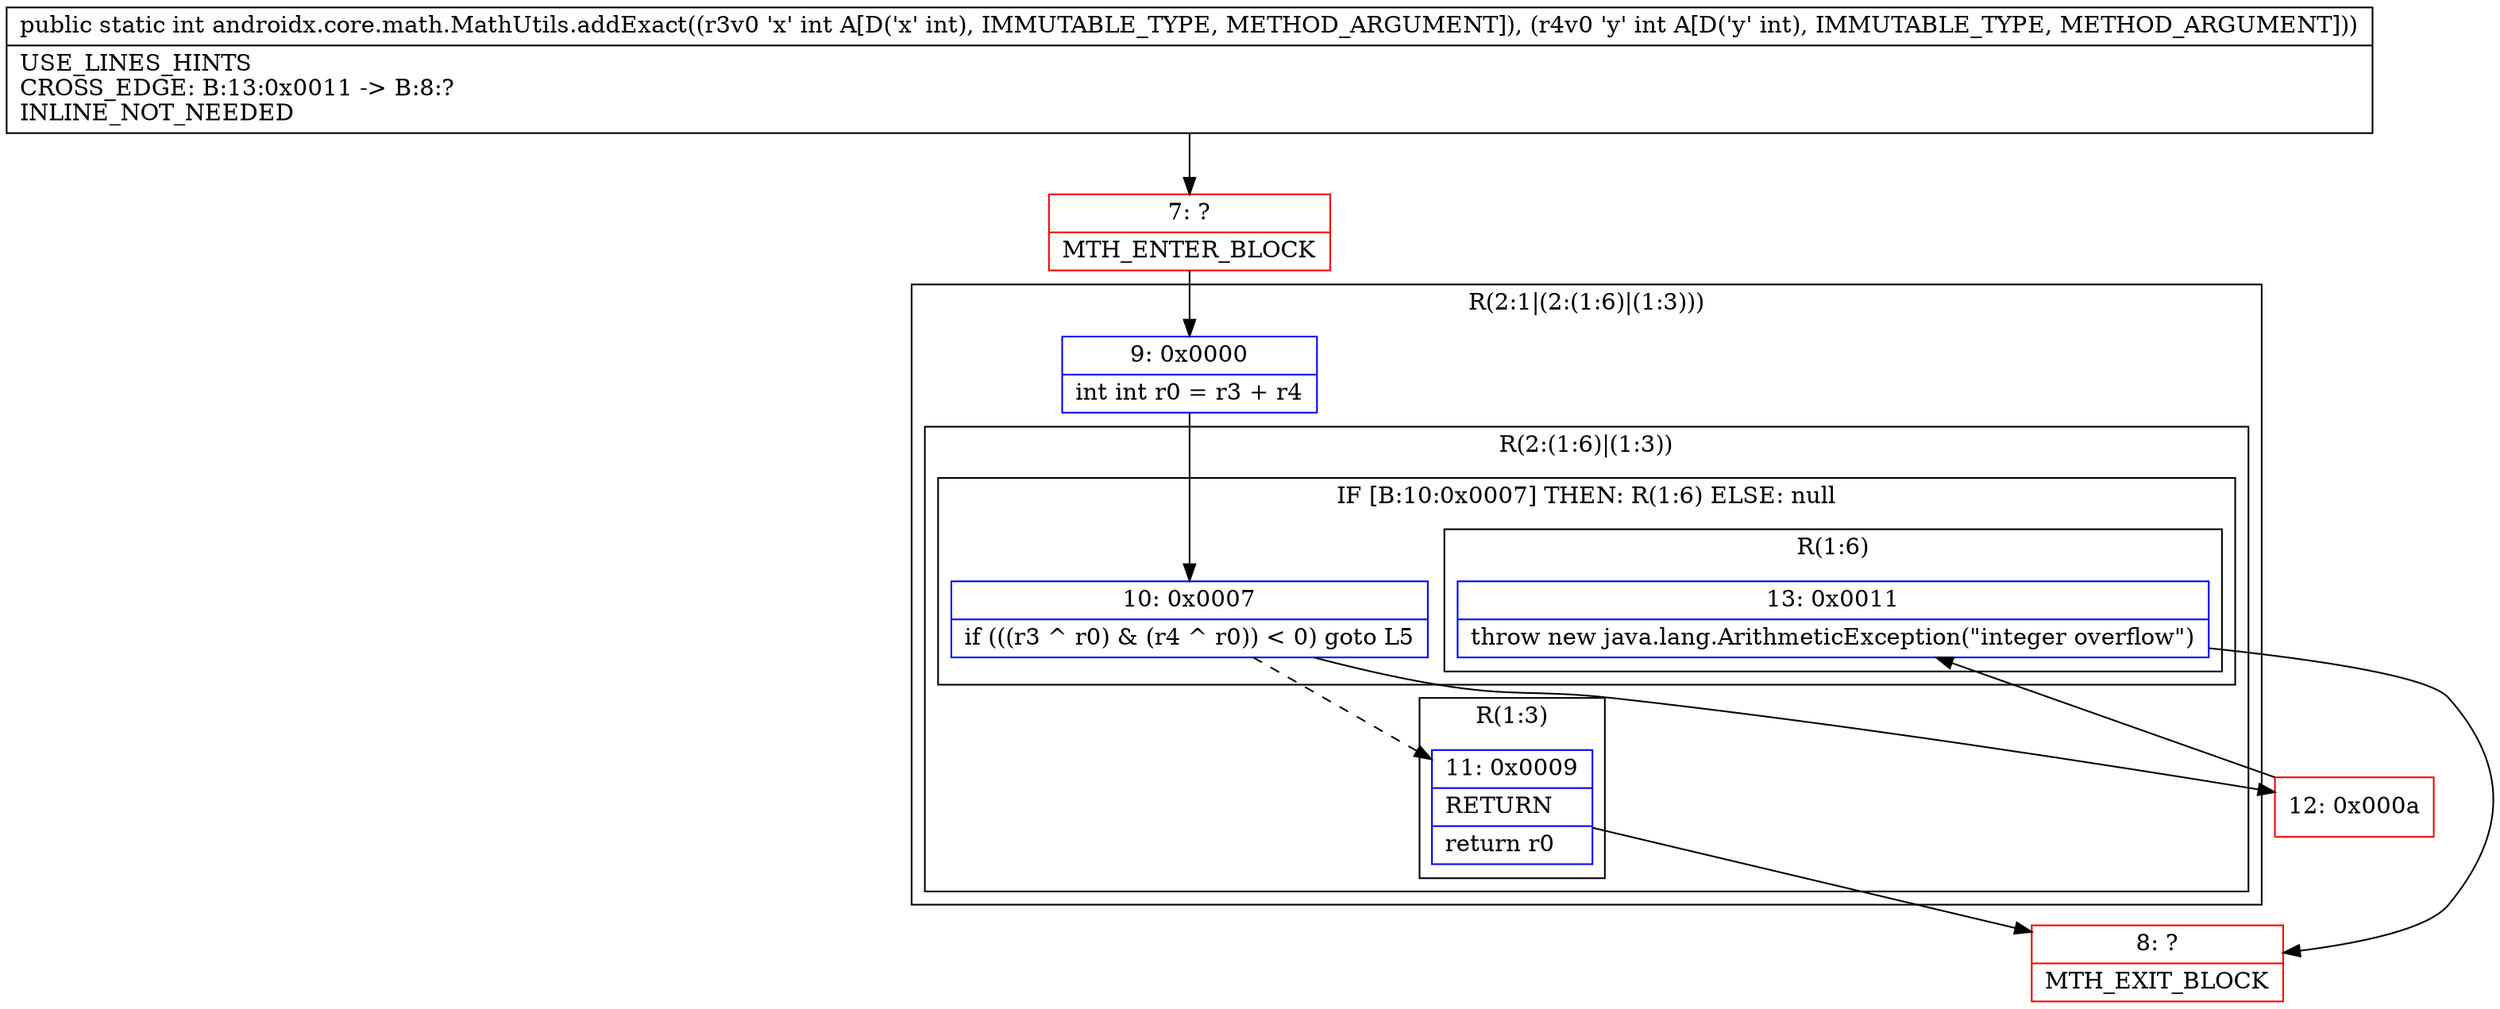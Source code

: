 digraph "CFG forandroidx.core.math.MathUtils.addExact(II)I" {
subgraph cluster_Region_885170749 {
label = "R(2:1|(2:(1:6)|(1:3)))";
node [shape=record,color=blue];
Node_9 [shape=record,label="{9\:\ 0x0000|int int r0 = r3 + r4\l}"];
subgraph cluster_Region_643402016 {
label = "R(2:(1:6)|(1:3))";
node [shape=record,color=blue];
subgraph cluster_IfRegion_1864859627 {
label = "IF [B:10:0x0007] THEN: R(1:6) ELSE: null";
node [shape=record,color=blue];
Node_10 [shape=record,label="{10\:\ 0x0007|if (((r3 ^ r0) & (r4 ^ r0)) \< 0) goto L5\l}"];
subgraph cluster_Region_82542856 {
label = "R(1:6)";
node [shape=record,color=blue];
Node_13 [shape=record,label="{13\:\ 0x0011|throw new java.lang.ArithmeticException(\"integer overflow\")\l}"];
}
}
subgraph cluster_Region_2125328497 {
label = "R(1:3)";
node [shape=record,color=blue];
Node_11 [shape=record,label="{11\:\ 0x0009|RETURN\l|return r0\l}"];
}
}
}
Node_7 [shape=record,color=red,label="{7\:\ ?|MTH_ENTER_BLOCK\l}"];
Node_8 [shape=record,color=red,label="{8\:\ ?|MTH_EXIT_BLOCK\l}"];
Node_12 [shape=record,color=red,label="{12\:\ 0x000a}"];
MethodNode[shape=record,label="{public static int androidx.core.math.MathUtils.addExact((r3v0 'x' int A[D('x' int), IMMUTABLE_TYPE, METHOD_ARGUMENT]), (r4v0 'y' int A[D('y' int), IMMUTABLE_TYPE, METHOD_ARGUMENT]))  | USE_LINES_HINTS\lCROSS_EDGE: B:13:0x0011 \-\> B:8:?\lINLINE_NOT_NEEDED\l}"];
MethodNode -> Node_7;Node_9 -> Node_10;
Node_10 -> Node_11[style=dashed];
Node_10 -> Node_12;
Node_13 -> Node_8;
Node_11 -> Node_8;
Node_7 -> Node_9;
Node_12 -> Node_13;
}

